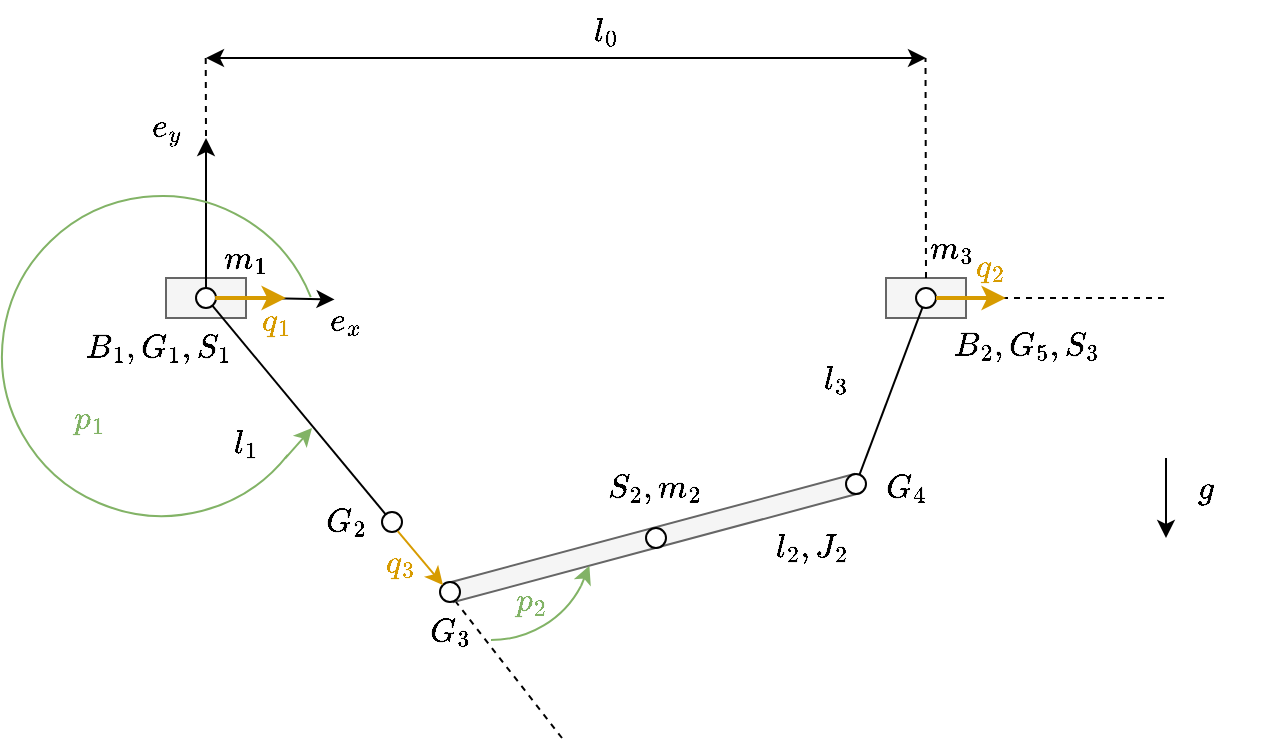 <mxfile version="18.0.1" type="device"><diagram id="B0kXoVWXYvZZ5K02NhJj" name="Seite-1"><mxGraphModel dx="1598" dy="502" grid="1" gridSize="10" guides="1" tooltips="1" connect="1" arrows="1" fold="1" page="1" pageScale="1" pageWidth="827" pageHeight="1169" math="1" shadow="0"><root><mxCell id="0"/><mxCell id="1" parent="0"/><mxCell id="dqo3ZLK7xl5bLJwuGvzG-11" value="" style="rounded=0;whiteSpace=wrap;html=1;fillColor=#f5f5f5;fontColor=#333333;strokeColor=#666666;rotation=-15;" parent="1" vertex="1"><mxGeometry x="199" y="315" width="210" height="10" as="geometry"/></mxCell><mxCell id="dqo3ZLK7xl5bLJwuGvzG-1" value="" style="rounded=0;whiteSpace=wrap;html=1;fillColor=#f5f5f5;fontColor=#333333;strokeColor=#666666;" parent="1" vertex="1"><mxGeometry x="60" y="190" width="40" height="20" as="geometry"/></mxCell><mxCell id="4con_vX18qvvLc7WgpNs-2" value="" style="endArrow=classic;html=1;rounded=0;" parent="1" edge="1"><mxGeometry width="50" height="50" relative="1" as="geometry"><mxPoint x="80" y="200.75" as="sourcePoint"/><mxPoint x="80" y="120" as="targetPoint"/></mxGeometry></mxCell><mxCell id="4con_vX18qvvLc7WgpNs-3" value="" style="endArrow=classic;html=1;rounded=0;entryX=0.988;entryY=0.157;entryDx=0;entryDy=0;entryPerimeter=0;" parent="1" target="dqo3ZLK7xl5bLJwuGvzG-43" edge="1"><mxGeometry width="50" height="50" relative="1" as="geometry"><mxPoint x="80" y="200.25" as="sourcePoint"/><mxPoint x="160" y="200" as="targetPoint"/><Array as="points"><mxPoint x="120" y="200.25"/></Array></mxGeometry></mxCell><mxCell id="r-eX9R9k0o2uH4kR23co-5" value="$$e_x$$" style="text;html=1;strokeColor=none;fillColor=none;align=center;verticalAlign=middle;whiteSpace=wrap;rounded=0;fontSize=14;" parent="1" vertex="1"><mxGeometry x="130" y="196" width="40" height="30" as="geometry"/></mxCell><mxCell id="r-eX9R9k0o2uH4kR23co-6" value="$$e_y$$" style="text;html=1;strokeColor=none;fillColor=none;align=center;verticalAlign=middle;whiteSpace=wrap;rounded=0;fontSize=14;" parent="1" vertex="1"><mxGeometry x="30" y="100" width="60" height="30" as="geometry"/></mxCell><mxCell id="r-eX9R9k0o2uH4kR23co-13" value="$$g$$" style="text;html=1;strokeColor=none;fillColor=none;align=center;verticalAlign=middle;whiteSpace=wrap;rounded=0;fontSize=14;" parent="1" vertex="1"><mxGeometry x="550" y="280" width="60" height="30" as="geometry"/></mxCell><mxCell id="r-eX9R9k0o2uH4kR23co-14" value="" style="endArrow=classic;html=1;fontSize=14;curved=1;" parent="1" edge="1"><mxGeometry width="50" height="50" relative="1" as="geometry"><mxPoint x="560" y="280" as="sourcePoint"/><mxPoint x="560" y="320" as="targetPoint"/></mxGeometry></mxCell><mxCell id="dqo3ZLK7xl5bLJwuGvzG-3" value="" style="ellipse;whiteSpace=wrap;html=1;aspect=fixed;fontSize=14;" parent="1" vertex="1"><mxGeometry x="75" y="195" width="10" height="10" as="geometry"/></mxCell><mxCell id="dqo3ZLK7xl5bLJwuGvzG-4" value="" style="rounded=0;whiteSpace=wrap;html=1;fillColor=#f5f5f5;fontColor=#333333;strokeColor=#666666;" parent="1" vertex="1"><mxGeometry x="420" y="190" width="40" height="20" as="geometry"/></mxCell><mxCell id="dqo3ZLK7xl5bLJwuGvzG-5" value="" style="ellipse;whiteSpace=wrap;html=1;aspect=fixed;fontSize=14;" parent="1" vertex="1"><mxGeometry x="435" y="195" width="10" height="10" as="geometry"/></mxCell><mxCell id="dqo3ZLK7xl5bLJwuGvzG-6" value="" style="endArrow=none;html=1;rounded=0;fontSize=14;" parent="1" source="CHUi4jKZUO8-t13eTg3d-1" target="dqo3ZLK7xl5bLJwuGvzG-3" edge="1"><mxGeometry width="50" height="50" relative="1" as="geometry"><mxPoint x="170" y="290" as="sourcePoint"/><mxPoint x="150" y="250" as="targetPoint"/></mxGeometry></mxCell><mxCell id="dqo3ZLK7xl5bLJwuGvzG-7" value="" style="ellipse;whiteSpace=wrap;html=1;aspect=fixed;fontSize=14;" parent="1" vertex="1"><mxGeometry x="197" y="342" width="10" height="10" as="geometry"/></mxCell><mxCell id="dqo3ZLK7xl5bLJwuGvzG-8" value="" style="ellipse;whiteSpace=wrap;html=1;aspect=fixed;fontSize=14;" parent="1" vertex="1"><mxGeometry x="400" y="288" width="10" height="10" as="geometry"/></mxCell><mxCell id="dqo3ZLK7xl5bLJwuGvzG-10" value="" style="endArrow=none;html=1;rounded=0;fontSize=14;" parent="1" source="dqo3ZLK7xl5bLJwuGvzG-5" target="dqo3ZLK7xl5bLJwuGvzG-8" edge="1"><mxGeometry width="50" height="50" relative="1" as="geometry"><mxPoint x="430" y="220" as="sourcePoint"/><mxPoint x="440" y="360" as="targetPoint"/></mxGeometry></mxCell><mxCell id="dqo3ZLK7xl5bLJwuGvzG-12" value="" style="ellipse;whiteSpace=wrap;html=1;aspect=fixed;fontSize=14;" parent="1" vertex="1"><mxGeometry x="300" y="315" width="10" height="10" as="geometry"/></mxCell><mxCell id="dqo3ZLK7xl5bLJwuGvzG-13" value="$$l_2, J_2$$" style="text;html=1;strokeColor=none;fillColor=none;align=center;verticalAlign=middle;whiteSpace=wrap;rounded=0;fontSize=14;" parent="1" vertex="1"><mxGeometry x="353" y="310" width="60" height="30" as="geometry"/></mxCell><mxCell id="dqo3ZLK7xl5bLJwuGvzG-15" value="$$S_2, m_2$$" style="text;html=1;strokeColor=none;fillColor=none;align=center;verticalAlign=middle;whiteSpace=wrap;rounded=0;fontSize=14;" parent="1" vertex="1"><mxGeometry x="274" y="280" width="60" height="30" as="geometry"/></mxCell><mxCell id="dqo3ZLK7xl5bLJwuGvzG-20" value="&lt;span style=&quot;&quot;&gt;$$G_3$$&lt;/span&gt;" style="text;html=1;strokeColor=none;fillColor=none;align=center;verticalAlign=middle;whiteSpace=wrap;rounded=0;fontSize=14;" parent="1" vertex="1"><mxGeometry x="172" y="352" width="60" height="30" as="geometry"/></mxCell><mxCell id="dqo3ZLK7xl5bLJwuGvzG-23" value="$$B_1, G_1,S_1&lt;br&gt;$$" style="text;html=1;strokeColor=none;fillColor=none;align=center;verticalAlign=middle;whiteSpace=wrap;rounded=0;fontSize=14;" parent="1" vertex="1"><mxGeometry x="26" y="210" width="60" height="30" as="geometry"/></mxCell><mxCell id="dqo3ZLK7xl5bLJwuGvzG-24" value="$$B_2, G_5, S_3&lt;br&gt;$$" style="text;html=1;strokeColor=none;fillColor=none;align=center;verticalAlign=middle;whiteSpace=wrap;rounded=0;fontSize=14;" parent="1" vertex="1"><mxGeometry x="460" y="209" width="60" height="30" as="geometry"/></mxCell><mxCell id="dqo3ZLK7xl5bLJwuGvzG-27" value="$$G_4$$" style="text;html=1;strokeColor=none;fillColor=none;align=center;verticalAlign=middle;whiteSpace=wrap;rounded=0;fontSize=14;" parent="1" vertex="1"><mxGeometry x="400" y="280" width="60" height="30" as="geometry"/></mxCell><mxCell id="dqo3ZLK7xl5bLJwuGvzG-37" value="" style="endArrow=none;dashed=1;html=1;rounded=0;fontColor=#82B366;strokeColor=#000000;exitX=1;exitY=0.5;exitDx=0;exitDy=0;" parent="1" source="dqo3ZLK7xl5bLJwuGvzG-4" edge="1"><mxGeometry width="50" height="50" relative="1" as="geometry"><mxPoint x="540" y="210" as="sourcePoint"/><mxPoint x="560" y="200" as="targetPoint"/></mxGeometry></mxCell><mxCell id="dqo3ZLK7xl5bLJwuGvzG-41" value="" style="endArrow=classic;html=1;rounded=0;fontColor=#82B366;strokeColor=#d79b00;fillColor=#ffe6cc;exitX=0.957;exitY=0.495;exitDx=0;exitDy=0;exitPerimeter=0;jumpSize=6;strokeWidth=2;" parent="1" source="dqo3ZLK7xl5bLJwuGvzG-3" edge="1"><mxGeometry width="50" height="50" relative="1" as="geometry"><mxPoint x="130" y="190" as="sourcePoint"/><mxPoint x="120" y="200" as="targetPoint"/></mxGeometry></mxCell><mxCell id="dqo3ZLK7xl5bLJwuGvzG-42" value="" style="endArrow=classic;html=1;rounded=0;fontColor=#82B366;strokeColor=#D79B00;fillColor=#ffe6cc;strokeWidth=2;" parent="1" source="dqo3ZLK7xl5bLJwuGvzG-5" edge="1"><mxGeometry width="50" height="50" relative="1" as="geometry"><mxPoint x="450" y="140" as="sourcePoint"/><mxPoint x="480" y="200" as="targetPoint"/></mxGeometry></mxCell><mxCell id="dqo3ZLK7xl5bLJwuGvzG-43" value="&lt;font color=&quot;#d79b00&quot;&gt;$$q_1$$&lt;/font&gt;" style="text;html=1;strokeColor=none;fillColor=none;align=center;verticalAlign=middle;whiteSpace=wrap;rounded=0;fontSize=14;strokeWidth=1;" parent="1" vertex="1"><mxGeometry x="85" y="196" width="60" height="30" as="geometry"/></mxCell><mxCell id="dqo3ZLK7xl5bLJwuGvzG-44" value="&lt;font color=&quot;#d79b00&quot;&gt;$$q_2$$&lt;/font&gt;" style="text;html=1;strokeColor=none;fillColor=none;align=center;verticalAlign=middle;whiteSpace=wrap;rounded=0;fontSize=14;" parent="1" vertex="1"><mxGeometry x="442" y="169" width="60" height="30" as="geometry"/></mxCell><mxCell id="vOJt10l5CWhu6HjTarIg-1" value="$$m_1$$" style="text;html=1;strokeColor=none;fillColor=none;align=center;verticalAlign=middle;whiteSpace=wrap;rounded=0;fontSize=14;" parent="1" vertex="1"><mxGeometry x="70" y="165" width="60" height="30" as="geometry"/></mxCell><mxCell id="vOJt10l5CWhu6HjTarIg-2" value="$$m_3$$" style="text;html=1;strokeColor=none;fillColor=none;align=center;verticalAlign=middle;whiteSpace=wrap;rounded=0;fontSize=14;" parent="1" vertex="1"><mxGeometry x="423" y="160" width="60" height="30" as="geometry"/></mxCell><mxCell id="SITrDVR-Ap6z4co1geya-1" value="" style="endArrow=classic;startArrow=classic;html=1;rounded=0;" parent="1" edge="1"><mxGeometry width="50" height="50" relative="1" as="geometry"><mxPoint x="80" y="80" as="sourcePoint"/><mxPoint x="440" y="80" as="targetPoint"/></mxGeometry></mxCell><mxCell id="SITrDVR-Ap6z4co1geya-2" value="" style="endArrow=none;dashed=1;html=1;rounded=0;exitX=0.5;exitY=0;exitDx=0;exitDy=0;" parent="1" source="dqo3ZLK7xl5bLJwuGvzG-4" edge="1"><mxGeometry width="50" height="50" relative="1" as="geometry"><mxPoint x="440" y="170" as="sourcePoint"/><mxPoint x="439.76" y="80" as="targetPoint"/></mxGeometry></mxCell><mxCell id="SITrDVR-Ap6z4co1geya-3" value="" style="endArrow=none;dashed=1;html=1;rounded=0;" parent="1" edge="1"><mxGeometry width="50" height="50" relative="1" as="geometry"><mxPoint x="80" y="119" as="sourcePoint"/><mxPoint x="79.86" y="79.0" as="targetPoint"/></mxGeometry></mxCell><mxCell id="SITrDVR-Ap6z4co1geya-4" value="$$l_0$$" style="text;html=1;strokeColor=none;fillColor=none;align=center;verticalAlign=middle;whiteSpace=wrap;rounded=0;fontSize=14;" parent="1" vertex="1"><mxGeometry x="250" y="51" width="60" height="30" as="geometry"/></mxCell><mxCell id="4kKHG754xG9MvAtgnWCh-2" value="&lt;span style=&quot;font-size: 14px&quot;&gt;$$l_1 $$&lt;/span&gt;" style="text;html=1;align=center;verticalAlign=middle;resizable=0;points=[];autosize=1;strokeColor=none;fillColor=none;" parent="1" vertex="1"><mxGeometry x="65" y="263" width="70" height="20" as="geometry"/></mxCell><mxCell id="4kKHG754xG9MvAtgnWCh-3" value="&lt;span style=&quot;font-size: 14px&quot;&gt;$$l_3$$&lt;/span&gt;" style="text;html=1;align=center;verticalAlign=middle;resizable=0;points=[];autosize=1;strokeColor=none;fillColor=none;" parent="1" vertex="1"><mxGeometry x="360" y="230" width="70" height="20" as="geometry"/></mxCell><mxCell id="CHUi4jKZUO8-t13eTg3d-1" value="" style="ellipse;whiteSpace=wrap;html=1;aspect=fixed;fontSize=14;" parent="1" vertex="1"><mxGeometry x="168" y="307" width="10" height="10" as="geometry"/></mxCell><mxCell id="CHUi4jKZUO8-t13eTg3d-2" value="&lt;font color=&quot;#d79b00&quot;&gt;$$q_3$$&lt;/font&gt;" style="text;html=1;strokeColor=none;fillColor=none;align=center;verticalAlign=middle;whiteSpace=wrap;rounded=0;fontSize=14;strokeWidth=1;" parent="1" vertex="1"><mxGeometry x="147" y="317" width="60" height="30" as="geometry"/></mxCell><mxCell id="CHUi4jKZUO8-t13eTg3d-3" value="" style="endArrow=classic;html=1;rounded=0;entryX=0;entryY=0;entryDx=0;entryDy=0;exitX=0.786;exitY=0.958;exitDx=0;exitDy=0;exitPerimeter=0;fillColor=#ffe6cc;strokeColor=#d79b00;" parent="1" source="CHUi4jKZUO8-t13eTg3d-1" target="dqo3ZLK7xl5bLJwuGvzG-7" edge="1"><mxGeometry width="50" height="50" relative="1" as="geometry"><mxPoint x="100" y="330" as="sourcePoint"/><mxPoint x="150" y="280" as="targetPoint"/></mxGeometry></mxCell><mxCell id="CHUi4jKZUO8-t13eTg3d-6" value="&lt;span style=&quot;font-size: 14px;&quot;&gt;$$G_2$$&lt;/span&gt;" style="text;html=1;strokeColor=none;fillColor=none;align=center;verticalAlign=middle;whiteSpace=wrap;rounded=0;" parent="1" vertex="1"><mxGeometry x="120" y="297" width="60" height="30" as="geometry"/></mxCell><mxCell id="56EYHaiNgk909QuX_16l-2" value="" style="verticalLabelPosition=bottom;verticalAlign=top;html=1;shape=mxgraph.basic.arc;startAngle=0.356;endAngle=0.19;fillColor=#d5e8d4;strokeColor=#82b366;" vertex="1" parent="1"><mxGeometry x="-22" y="149" width="160" height="160" as="geometry"/></mxCell><mxCell id="56EYHaiNgk909QuX_16l-3" value="&lt;font color=&quot;#82b366&quot;&gt;$$p_1$$&lt;/font&gt;" style="text;html=1;strokeColor=none;fillColor=none;align=center;verticalAlign=middle;whiteSpace=wrap;rounded=0;fontSize=14;" vertex="1" parent="1"><mxGeometry x="-8" y="245" width="60" height="30" as="geometry"/></mxCell><mxCell id="56EYHaiNgk909QuX_16l-4" value="" style="endArrow=classic;html=1;rounded=0;fillColor=#d5e8d4;strokeColor=#82b366;exitX=0.885;exitY=0.82;exitDx=0;exitDy=0;exitPerimeter=0;" edge="1" parent="1" source="56EYHaiNgk909QuX_16l-2"><mxGeometry width="50" height="50" relative="1" as="geometry"><mxPoint x="120.48" y="278.48" as="sourcePoint"/><mxPoint x="133" y="265.0" as="targetPoint"/><Array as="points"/></mxGeometry></mxCell><mxCell id="56EYHaiNgk909QuX_16l-5" value="" style="endArrow=none;dashed=1;html=1;rounded=0;" edge="1" parent="1"><mxGeometry width="50" height="50" relative="1" as="geometry"><mxPoint x="258" y="420" as="sourcePoint"/><mxPoint x="205" y="352" as="targetPoint"/></mxGeometry></mxCell><mxCell id="56EYHaiNgk909QuX_16l-6" value="&lt;font color=&quot;#82b366&quot;&gt;$$p_2$$&lt;/font&gt;" style="text;html=1;strokeColor=none;fillColor=none;align=center;verticalAlign=middle;whiteSpace=wrap;rounded=0;fontSize=14;" vertex="1" parent="1"><mxGeometry x="213" y="336" width="60" height="30" as="geometry"/></mxCell><mxCell id="56EYHaiNgk909QuX_16l-7" value="" style="verticalLabelPosition=bottom;verticalAlign=top;html=1;shape=mxgraph.basic.arc;startAngle=0.325;endAngle=0.5;fillColor=#d5e8d4;strokeColor=#82b366;" vertex="1" parent="1"><mxGeometry x="172" y="272" width="101" height="99" as="geometry"/></mxCell><mxCell id="56EYHaiNgk909QuX_16l-8" value="" style="endArrow=classic;html=1;rounded=0;entryX=0.37;entryY=0.993;entryDx=0;entryDy=0;entryPerimeter=0;fillColor=#d5e8d4;strokeColor=#82b366;" edge="1" parent="1"><mxGeometry width="50" height="50" relative="1" as="geometry"><mxPoint x="267.5" y="344" as="sourcePoint"/><mxPoint x="271.7" y="333.93" as="targetPoint"/><Array as="points"><mxPoint x="267.5" y="344"/></Array></mxGeometry></mxCell></root></mxGraphModel></diagram></mxfile>